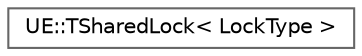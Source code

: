 digraph "Graphical Class Hierarchy"
{
 // INTERACTIVE_SVG=YES
 // LATEX_PDF_SIZE
  bgcolor="transparent";
  edge [fontname=Helvetica,fontsize=10,labelfontname=Helvetica,labelfontsize=10];
  node [fontname=Helvetica,fontsize=10,shape=box,height=0.2,width=0.4];
  rankdir="LR";
  Node0 [id="Node000000",label="UE::TSharedLock\< LockType \>",height=0.2,width=0.4,color="grey40", fillcolor="white", style="filled",URL="$de/d25/classUE_1_1TSharedLock.html",tooltip="A basic shared mutex ownership wrapper that locks on construction and unlocks on destruction."];
}
